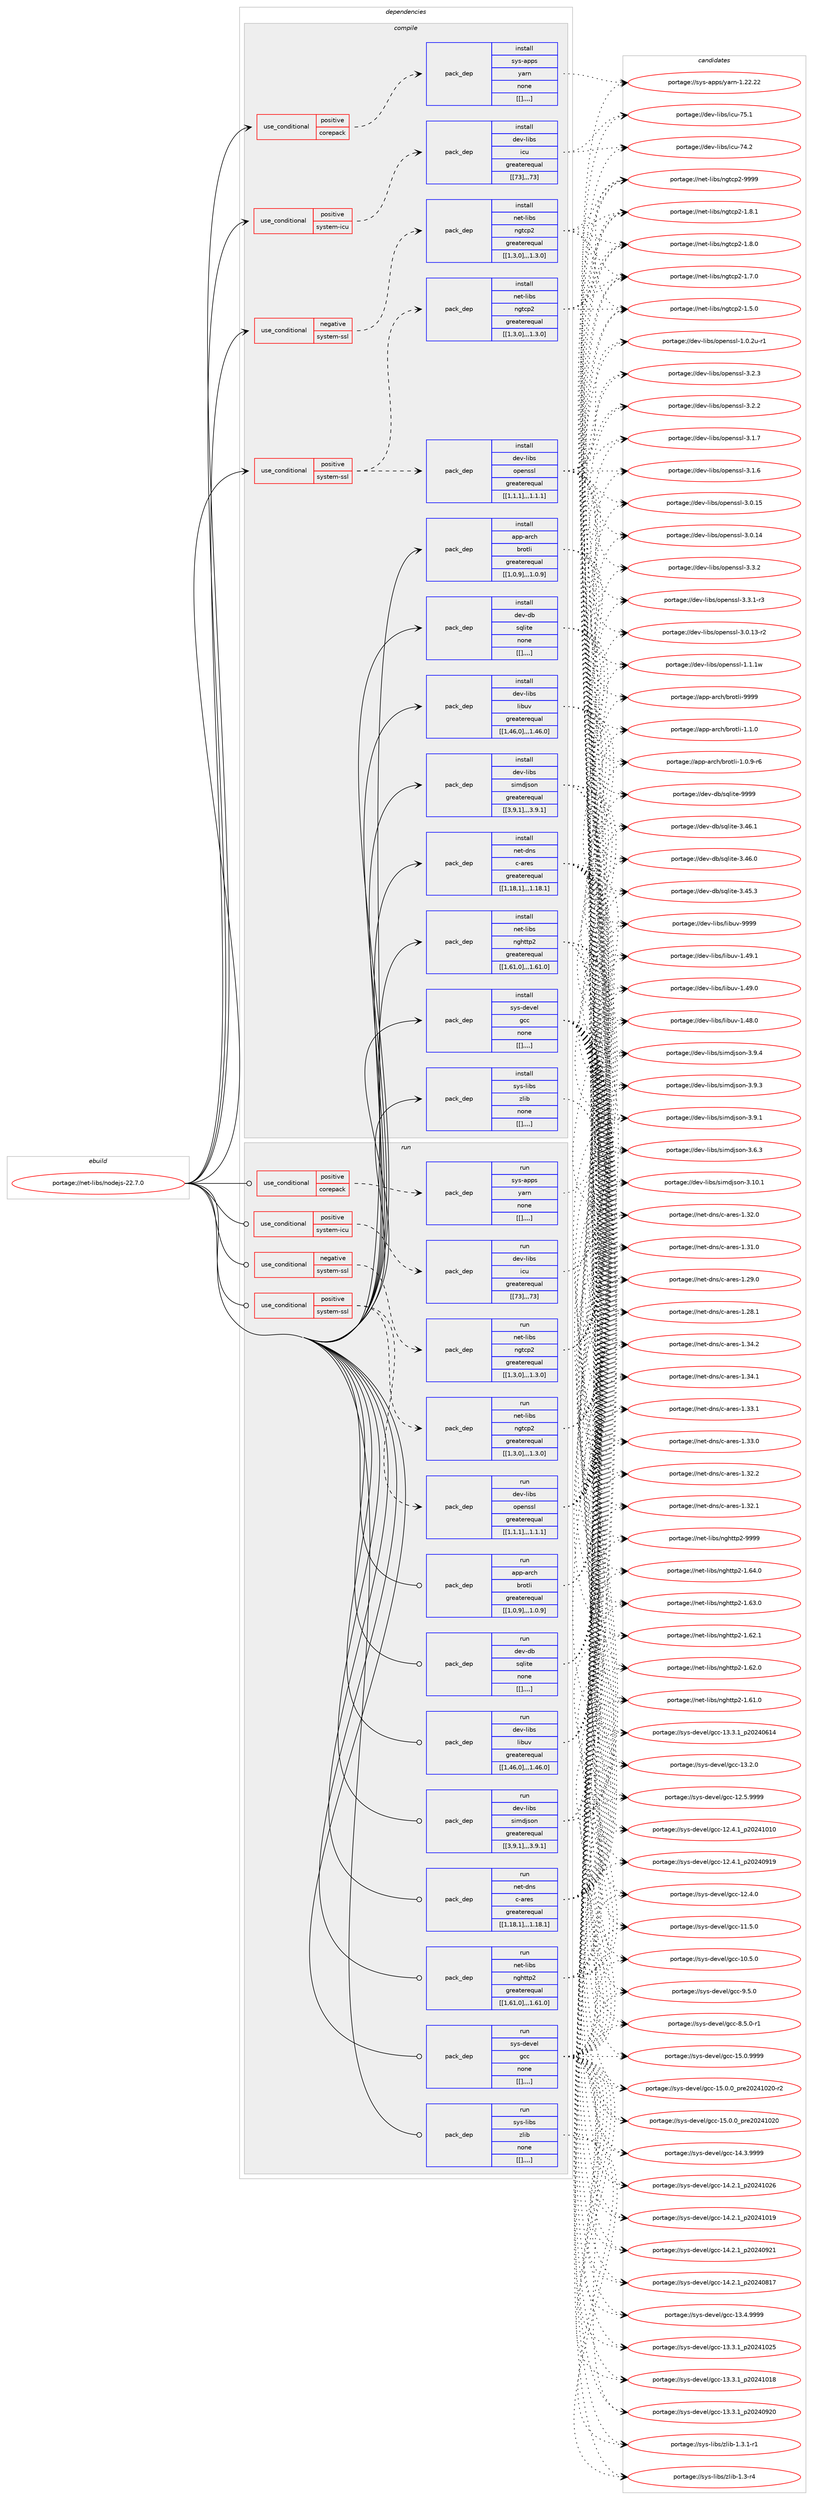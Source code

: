 digraph prolog {

# *************
# Graph options
# *************

newrank=true;
concentrate=true;
compound=true;
graph [rankdir=LR,fontname=Helvetica,fontsize=10,ranksep=1.5];#, ranksep=2.5, nodesep=0.2];
edge  [arrowhead=vee];
node  [fontname=Helvetica,fontsize=10];

# **********
# The ebuild
# **********

subgraph cluster_leftcol {
color=gray;
label=<<i>ebuild</i>>;
id [label="portage://net-libs/nodejs-22.7.0", color=red, width=4, href="../net-libs/nodejs-22.7.0.svg"];
}

# ****************
# The dependencies
# ****************

subgraph cluster_midcol {
color=gray;
label=<<i>dependencies</i>>;
subgraph cluster_compile {
fillcolor="#eeeeee";
style=filled;
label=<<i>compile</i>>;
subgraph cond100918 {
dependency384890 [label=<<TABLE BORDER="0" CELLBORDER="1" CELLSPACING="0" CELLPADDING="4"><TR><TD ROWSPAN="3" CELLPADDING="10">use_conditional</TD></TR><TR><TD>negative</TD></TR><TR><TD>system-ssl</TD></TR></TABLE>>, shape=none, color=red];
subgraph pack281016 {
dependency384925 [label=<<TABLE BORDER="0" CELLBORDER="1" CELLSPACING="0" CELLPADDING="4" WIDTH="220"><TR><TD ROWSPAN="6" CELLPADDING="30">pack_dep</TD></TR><TR><TD WIDTH="110">install</TD></TR><TR><TD>net-libs</TD></TR><TR><TD>ngtcp2</TD></TR><TR><TD>greaterequal</TD></TR><TR><TD>[[1,3,0],,,1.3.0]</TD></TR></TABLE>>, shape=none, color=blue];
}
dependency384890:e -> dependency384925:w [weight=20,style="dashed",arrowhead="vee"];
}
id:e -> dependency384890:w [weight=20,style="solid",arrowhead="vee"];
subgraph cond100959 {
dependency384998 [label=<<TABLE BORDER="0" CELLBORDER="1" CELLSPACING="0" CELLPADDING="4"><TR><TD ROWSPAN="3" CELLPADDING="10">use_conditional</TD></TR><TR><TD>positive</TD></TR><TR><TD>corepack</TD></TR></TABLE>>, shape=none, color=red];
subgraph pack281074 {
dependency385074 [label=<<TABLE BORDER="0" CELLBORDER="1" CELLSPACING="0" CELLPADDING="4" WIDTH="220"><TR><TD ROWSPAN="6" CELLPADDING="30">pack_dep</TD></TR><TR><TD WIDTH="110">install</TD></TR><TR><TD>sys-apps</TD></TR><TR><TD>yarn</TD></TR><TR><TD>none</TD></TR><TR><TD>[[],,,,]</TD></TR></TABLE>>, shape=none, color=blue];
}
dependency384998:e -> dependency385074:w [weight=20,style="dashed",arrowhead="vee"];
}
id:e -> dependency384998:w [weight=20,style="solid",arrowhead="vee"];
subgraph cond101023 {
dependency385078 [label=<<TABLE BORDER="0" CELLBORDER="1" CELLSPACING="0" CELLPADDING="4"><TR><TD ROWSPAN="3" CELLPADDING="10">use_conditional</TD></TR><TR><TD>positive</TD></TR><TR><TD>system-icu</TD></TR></TABLE>>, shape=none, color=red];
subgraph pack281136 {
dependency385118 [label=<<TABLE BORDER="0" CELLBORDER="1" CELLSPACING="0" CELLPADDING="4" WIDTH="220"><TR><TD ROWSPAN="6" CELLPADDING="30">pack_dep</TD></TR><TR><TD WIDTH="110">install</TD></TR><TR><TD>dev-libs</TD></TR><TR><TD>icu</TD></TR><TR><TD>greaterequal</TD></TR><TR><TD>[[73],,,73]</TD></TR></TABLE>>, shape=none, color=blue];
}
dependency385078:e -> dependency385118:w [weight=20,style="dashed",arrowhead="vee"];
}
id:e -> dependency385078:w [weight=20,style="solid",arrowhead="vee"];
subgraph cond101044 {
dependency385139 [label=<<TABLE BORDER="0" CELLBORDER="1" CELLSPACING="0" CELLPADDING="4"><TR><TD ROWSPAN="3" CELLPADDING="10">use_conditional</TD></TR><TR><TD>positive</TD></TR><TR><TD>system-ssl</TD></TR></TABLE>>, shape=none, color=red];
subgraph pack281152 {
dependency385142 [label=<<TABLE BORDER="0" CELLBORDER="1" CELLSPACING="0" CELLPADDING="4" WIDTH="220"><TR><TD ROWSPAN="6" CELLPADDING="30">pack_dep</TD></TR><TR><TD WIDTH="110">install</TD></TR><TR><TD>net-libs</TD></TR><TR><TD>ngtcp2</TD></TR><TR><TD>greaterequal</TD></TR><TR><TD>[[1,3,0],,,1.3.0]</TD></TR></TABLE>>, shape=none, color=blue];
}
dependency385139:e -> dependency385142:w [weight=20,style="dashed",arrowhead="vee"];
subgraph pack281154 {
dependency385148 [label=<<TABLE BORDER="0" CELLBORDER="1" CELLSPACING="0" CELLPADDING="4" WIDTH="220"><TR><TD ROWSPAN="6" CELLPADDING="30">pack_dep</TD></TR><TR><TD WIDTH="110">install</TD></TR><TR><TD>dev-libs</TD></TR><TR><TD>openssl</TD></TR><TR><TD>greaterequal</TD></TR><TR><TD>[[1,1,1],,,1.1.1]</TD></TR></TABLE>>, shape=none, color=blue];
}
dependency385139:e -> dependency385148:w [weight=20,style="dashed",arrowhead="vee"];
}
id:e -> dependency385139:w [weight=20,style="solid",arrowhead="vee"];
subgraph pack281161 {
dependency385192 [label=<<TABLE BORDER="0" CELLBORDER="1" CELLSPACING="0" CELLPADDING="4" WIDTH="220"><TR><TD ROWSPAN="6" CELLPADDING="30">pack_dep</TD></TR><TR><TD WIDTH="110">install</TD></TR><TR><TD>app-arch</TD></TR><TR><TD>brotli</TD></TR><TR><TD>greaterequal</TD></TR><TR><TD>[[1,0,9],,,1.0.9]</TD></TR></TABLE>>, shape=none, color=blue];
}
id:e -> dependency385192:w [weight=20,style="solid",arrowhead="vee"];
subgraph pack281190 {
dependency385218 [label=<<TABLE BORDER="0" CELLBORDER="1" CELLSPACING="0" CELLPADDING="4" WIDTH="220"><TR><TD ROWSPAN="6" CELLPADDING="30">pack_dep</TD></TR><TR><TD WIDTH="110">install</TD></TR><TR><TD>dev-db</TD></TR><TR><TD>sqlite</TD></TR><TR><TD>none</TD></TR><TR><TD>[[],,,,]</TD></TR></TABLE>>, shape=none, color=blue];
}
id:e -> dependency385218:w [weight=20,style="solid",arrowhead="vee"];
subgraph pack281220 {
dependency385297 [label=<<TABLE BORDER="0" CELLBORDER="1" CELLSPACING="0" CELLPADDING="4" WIDTH="220"><TR><TD ROWSPAN="6" CELLPADDING="30">pack_dep</TD></TR><TR><TD WIDTH="110">install</TD></TR><TR><TD>dev-libs</TD></TR><TR><TD>libuv</TD></TR><TR><TD>greaterequal</TD></TR><TR><TD>[[1,46,0],,,1.46.0]</TD></TR></TABLE>>, shape=none, color=blue];
}
id:e -> dependency385297:w [weight=20,style="solid",arrowhead="vee"];
subgraph pack281296 {
dependency385353 [label=<<TABLE BORDER="0" CELLBORDER="1" CELLSPACING="0" CELLPADDING="4" WIDTH="220"><TR><TD ROWSPAN="6" CELLPADDING="30">pack_dep</TD></TR><TR><TD WIDTH="110">install</TD></TR><TR><TD>dev-libs</TD></TR><TR><TD>simdjson</TD></TR><TR><TD>greaterequal</TD></TR><TR><TD>[[3,9,1],,,3.9.1]</TD></TR></TABLE>>, shape=none, color=blue];
}
id:e -> dependency385353:w [weight=20,style="solid",arrowhead="vee"];
subgraph pack281312 {
dependency385402 [label=<<TABLE BORDER="0" CELLBORDER="1" CELLSPACING="0" CELLPADDING="4" WIDTH="220"><TR><TD ROWSPAN="6" CELLPADDING="30">pack_dep</TD></TR><TR><TD WIDTH="110">install</TD></TR><TR><TD>net-dns</TD></TR><TR><TD>c-ares</TD></TR><TR><TD>greaterequal</TD></TR><TR><TD>[[1,18,1],,,1.18.1]</TD></TR></TABLE>>, shape=none, color=blue];
}
id:e -> dependency385402:w [weight=20,style="solid",arrowhead="vee"];
subgraph pack281329 {
dependency385408 [label=<<TABLE BORDER="0" CELLBORDER="1" CELLSPACING="0" CELLPADDING="4" WIDTH="220"><TR><TD ROWSPAN="6" CELLPADDING="30">pack_dep</TD></TR><TR><TD WIDTH="110">install</TD></TR><TR><TD>net-libs</TD></TR><TR><TD>nghttp2</TD></TR><TR><TD>greaterequal</TD></TR><TR><TD>[[1,61,0],,,1.61.0]</TD></TR></TABLE>>, shape=none, color=blue];
}
id:e -> dependency385408:w [weight=20,style="solid",arrowhead="vee"];
subgraph pack281331 {
dependency385427 [label=<<TABLE BORDER="0" CELLBORDER="1" CELLSPACING="0" CELLPADDING="4" WIDTH="220"><TR><TD ROWSPAN="6" CELLPADDING="30">pack_dep</TD></TR><TR><TD WIDTH="110">install</TD></TR><TR><TD>sys-devel</TD></TR><TR><TD>gcc</TD></TR><TR><TD>none</TD></TR><TR><TD>[[],,,,]</TD></TR></TABLE>>, shape=none, color=blue];
}
id:e -> dependency385427:w [weight=20,style="solid",arrowhead="vee"];
subgraph pack281343 {
dependency385484 [label=<<TABLE BORDER="0" CELLBORDER="1" CELLSPACING="0" CELLPADDING="4" WIDTH="220"><TR><TD ROWSPAN="6" CELLPADDING="30">pack_dep</TD></TR><TR><TD WIDTH="110">install</TD></TR><TR><TD>sys-libs</TD></TR><TR><TD>zlib</TD></TR><TR><TD>none</TD></TR><TR><TD>[[],,,,]</TD></TR></TABLE>>, shape=none, color=blue];
}
id:e -> dependency385484:w [weight=20,style="solid",arrowhead="vee"];
}
subgraph cluster_compileandrun {
fillcolor="#eeeeee";
style=filled;
label=<<i>compile and run</i>>;
}
subgraph cluster_run {
fillcolor="#eeeeee";
style=filled;
label=<<i>run</i>>;
subgraph cond101168 {
dependency385490 [label=<<TABLE BORDER="0" CELLBORDER="1" CELLSPACING="0" CELLPADDING="4"><TR><TD ROWSPAN="3" CELLPADDING="10">use_conditional</TD></TR><TR><TD>negative</TD></TR><TR><TD>system-ssl</TD></TR></TABLE>>, shape=none, color=red];
subgraph pack281380 {
dependency385493 [label=<<TABLE BORDER="0" CELLBORDER="1" CELLSPACING="0" CELLPADDING="4" WIDTH="220"><TR><TD ROWSPAN="6" CELLPADDING="30">pack_dep</TD></TR><TR><TD WIDTH="110">run</TD></TR><TR><TD>net-libs</TD></TR><TR><TD>ngtcp2</TD></TR><TR><TD>greaterequal</TD></TR><TR><TD>[[1,3,0],,,1.3.0]</TD></TR></TABLE>>, shape=none, color=blue];
}
dependency385490:e -> dependency385493:w [weight=20,style="dashed",arrowhead="vee"];
}
id:e -> dependency385490:w [weight=20,style="solid",arrowhead="odot"];
subgraph cond101174 {
dependency385556 [label=<<TABLE BORDER="0" CELLBORDER="1" CELLSPACING="0" CELLPADDING="4"><TR><TD ROWSPAN="3" CELLPADDING="10">use_conditional</TD></TR><TR><TD>positive</TD></TR><TR><TD>corepack</TD></TR></TABLE>>, shape=none, color=red];
subgraph pack281427 {
dependency385559 [label=<<TABLE BORDER="0" CELLBORDER="1" CELLSPACING="0" CELLPADDING="4" WIDTH="220"><TR><TD ROWSPAN="6" CELLPADDING="30">pack_dep</TD></TR><TR><TD WIDTH="110">run</TD></TR><TR><TD>sys-apps</TD></TR><TR><TD>yarn</TD></TR><TR><TD>none</TD></TR><TR><TD>[[],,,,]</TD></TR></TABLE>>, shape=none, color=blue];
}
dependency385556:e -> dependency385559:w [weight=20,style="dashed",arrowhead="vee"];
}
id:e -> dependency385556:w [weight=20,style="solid",arrowhead="odot"];
subgraph cond101199 {
dependency385583 [label=<<TABLE BORDER="0" CELLBORDER="1" CELLSPACING="0" CELLPADDING="4"><TR><TD ROWSPAN="3" CELLPADDING="10">use_conditional</TD></TR><TR><TD>positive</TD></TR><TR><TD>system-icu</TD></TR></TABLE>>, shape=none, color=red];
subgraph pack281444 {
dependency385605 [label=<<TABLE BORDER="0" CELLBORDER="1" CELLSPACING="0" CELLPADDING="4" WIDTH="220"><TR><TD ROWSPAN="6" CELLPADDING="30">pack_dep</TD></TR><TR><TD WIDTH="110">run</TD></TR><TR><TD>dev-libs</TD></TR><TR><TD>icu</TD></TR><TR><TD>greaterequal</TD></TR><TR><TD>[[73],,,73]</TD></TR></TABLE>>, shape=none, color=blue];
}
dependency385583:e -> dependency385605:w [weight=20,style="dashed",arrowhead="vee"];
}
id:e -> dependency385583:w [weight=20,style="solid",arrowhead="odot"];
subgraph cond101206 {
dependency385609 [label=<<TABLE BORDER="0" CELLBORDER="1" CELLSPACING="0" CELLPADDING="4"><TR><TD ROWSPAN="3" CELLPADDING="10">use_conditional</TD></TR><TR><TD>positive</TD></TR><TR><TD>system-ssl</TD></TR></TABLE>>, shape=none, color=red];
subgraph pack281459 {
dependency385649 [label=<<TABLE BORDER="0" CELLBORDER="1" CELLSPACING="0" CELLPADDING="4" WIDTH="220"><TR><TD ROWSPAN="6" CELLPADDING="30">pack_dep</TD></TR><TR><TD WIDTH="110">run</TD></TR><TR><TD>net-libs</TD></TR><TR><TD>ngtcp2</TD></TR><TR><TD>greaterequal</TD></TR><TR><TD>[[1,3,0],,,1.3.0]</TD></TR></TABLE>>, shape=none, color=blue];
}
dependency385609:e -> dependency385649:w [weight=20,style="dashed",arrowhead="vee"];
subgraph pack281539 {
dependency385757 [label=<<TABLE BORDER="0" CELLBORDER="1" CELLSPACING="0" CELLPADDING="4" WIDTH="220"><TR><TD ROWSPAN="6" CELLPADDING="30">pack_dep</TD></TR><TR><TD WIDTH="110">run</TD></TR><TR><TD>dev-libs</TD></TR><TR><TD>openssl</TD></TR><TR><TD>greaterequal</TD></TR><TR><TD>[[1,1,1],,,1.1.1]</TD></TR></TABLE>>, shape=none, color=blue];
}
dependency385609:e -> dependency385757:w [weight=20,style="dashed",arrowhead="vee"];
}
id:e -> dependency385609:w [weight=20,style="solid",arrowhead="odot"];
subgraph pack281569 {
dependency385780 [label=<<TABLE BORDER="0" CELLBORDER="1" CELLSPACING="0" CELLPADDING="4" WIDTH="220"><TR><TD ROWSPAN="6" CELLPADDING="30">pack_dep</TD></TR><TR><TD WIDTH="110">run</TD></TR><TR><TD>app-arch</TD></TR><TR><TD>brotli</TD></TR><TR><TD>greaterequal</TD></TR><TR><TD>[[1,0,9],,,1.0.9]</TD></TR></TABLE>>, shape=none, color=blue];
}
id:e -> dependency385780:w [weight=20,style="solid",arrowhead="odot"];
subgraph pack281597 {
dependency385816 [label=<<TABLE BORDER="0" CELLBORDER="1" CELLSPACING="0" CELLPADDING="4" WIDTH="220"><TR><TD ROWSPAN="6" CELLPADDING="30">pack_dep</TD></TR><TR><TD WIDTH="110">run</TD></TR><TR><TD>dev-db</TD></TR><TR><TD>sqlite</TD></TR><TR><TD>none</TD></TR><TR><TD>[[],,,,]</TD></TR></TABLE>>, shape=none, color=blue];
}
id:e -> dependency385816:w [weight=20,style="solid",arrowhead="odot"];
subgraph pack281604 {
dependency385821 [label=<<TABLE BORDER="0" CELLBORDER="1" CELLSPACING="0" CELLPADDING="4" WIDTH="220"><TR><TD ROWSPAN="6" CELLPADDING="30">pack_dep</TD></TR><TR><TD WIDTH="110">run</TD></TR><TR><TD>dev-libs</TD></TR><TR><TD>libuv</TD></TR><TR><TD>greaterequal</TD></TR><TR><TD>[[1,46,0],,,1.46.0]</TD></TR></TABLE>>, shape=none, color=blue];
}
id:e -> dependency385821:w [weight=20,style="solid",arrowhead="odot"];
subgraph pack281606 {
dependency385841 [label=<<TABLE BORDER="0" CELLBORDER="1" CELLSPACING="0" CELLPADDING="4" WIDTH="220"><TR><TD ROWSPAN="6" CELLPADDING="30">pack_dep</TD></TR><TR><TD WIDTH="110">run</TD></TR><TR><TD>dev-libs</TD></TR><TR><TD>simdjson</TD></TR><TR><TD>greaterequal</TD></TR><TR><TD>[[3,9,1],,,3.9.1]</TD></TR></TABLE>>, shape=none, color=blue];
}
id:e -> dependency385841:w [weight=20,style="solid",arrowhead="odot"];
subgraph pack281625 {
dependency385857 [label=<<TABLE BORDER="0" CELLBORDER="1" CELLSPACING="0" CELLPADDING="4" WIDTH="220"><TR><TD ROWSPAN="6" CELLPADDING="30">pack_dep</TD></TR><TR><TD WIDTH="110">run</TD></TR><TR><TD>net-dns</TD></TR><TR><TD>c-ares</TD></TR><TR><TD>greaterequal</TD></TR><TR><TD>[[1,18,1],,,1.18.1]</TD></TR></TABLE>>, shape=none, color=blue];
}
id:e -> dependency385857:w [weight=20,style="solid",arrowhead="odot"];
subgraph pack281644 {
dependency385931 [label=<<TABLE BORDER="0" CELLBORDER="1" CELLSPACING="0" CELLPADDING="4" WIDTH="220"><TR><TD ROWSPAN="6" CELLPADDING="30">pack_dep</TD></TR><TR><TD WIDTH="110">run</TD></TR><TR><TD>net-libs</TD></TR><TR><TD>nghttp2</TD></TR><TR><TD>greaterequal</TD></TR><TR><TD>[[1,61,0],,,1.61.0]</TD></TR></TABLE>>, shape=none, color=blue];
}
id:e -> dependency385931:w [weight=20,style="solid",arrowhead="odot"];
subgraph pack281684 {
dependency385948 [label=<<TABLE BORDER="0" CELLBORDER="1" CELLSPACING="0" CELLPADDING="4" WIDTH="220"><TR><TD ROWSPAN="6" CELLPADDING="30">pack_dep</TD></TR><TR><TD WIDTH="110">run</TD></TR><TR><TD>sys-devel</TD></TR><TR><TD>gcc</TD></TR><TR><TD>none</TD></TR><TR><TD>[[],,,,]</TD></TR></TABLE>>, shape=none, color=blue];
}
id:e -> dependency385948:w [weight=20,style="solid",arrowhead="odot"];
subgraph pack281697 {
dependency386002 [label=<<TABLE BORDER="0" CELLBORDER="1" CELLSPACING="0" CELLPADDING="4" WIDTH="220"><TR><TD ROWSPAN="6" CELLPADDING="30">pack_dep</TD></TR><TR><TD WIDTH="110">run</TD></TR><TR><TD>sys-libs</TD></TR><TR><TD>zlib</TD></TR><TR><TD>none</TD></TR><TR><TD>[[],,,,]</TD></TR></TABLE>>, shape=none, color=blue];
}
id:e -> dependency386002:w [weight=20,style="solid",arrowhead="odot"];
}
}

# **************
# The candidates
# **************

subgraph cluster_choices {
rank=same;
color=gray;
label=<<i>candidates</i>>;

subgraph choice281173 {
color=black;
nodesep=1;
choice11010111645108105981154711010311699112504557575757 [label="portage://net-libs/ngtcp2-9999", color=red, width=4,href="../net-libs/ngtcp2-9999.svg"];
choice1101011164510810598115471101031169911250454946564649 [label="portage://net-libs/ngtcp2-1.8.1", color=red, width=4,href="../net-libs/ngtcp2-1.8.1.svg"];
choice1101011164510810598115471101031169911250454946564648 [label="portage://net-libs/ngtcp2-1.8.0", color=red, width=4,href="../net-libs/ngtcp2-1.8.0.svg"];
choice1101011164510810598115471101031169911250454946554648 [label="portage://net-libs/ngtcp2-1.7.0", color=red, width=4,href="../net-libs/ngtcp2-1.7.0.svg"];
choice1101011164510810598115471101031169911250454946534648 [label="portage://net-libs/ngtcp2-1.5.0", color=red, width=4,href="../net-libs/ngtcp2-1.5.0.svg"];
dependency384925:e -> choice11010111645108105981154711010311699112504557575757:w [style=dotted,weight="100"];
dependency384925:e -> choice1101011164510810598115471101031169911250454946564649:w [style=dotted,weight="100"];
dependency384925:e -> choice1101011164510810598115471101031169911250454946564648:w [style=dotted,weight="100"];
dependency384925:e -> choice1101011164510810598115471101031169911250454946554648:w [style=dotted,weight="100"];
dependency384925:e -> choice1101011164510810598115471101031169911250454946534648:w [style=dotted,weight="100"];
}
subgraph choice281183 {
color=black;
nodesep=1;
choice115121115459711211211547121971141104549465050465050 [label="portage://sys-apps/yarn-1.22.22", color=red, width=4,href="../sys-apps/yarn-1.22.22.svg"];
dependency385074:e -> choice115121115459711211211547121971141104549465050465050:w [style=dotted,weight="100"];
}
subgraph choice281187 {
color=black;
nodesep=1;
choice100101118451081059811547105991174555534649 [label="portage://dev-libs/icu-75.1", color=red, width=4,href="../dev-libs/icu-75.1.svg"];
choice100101118451081059811547105991174555524650 [label="portage://dev-libs/icu-74.2", color=red, width=4,href="../dev-libs/icu-74.2.svg"];
dependency385118:e -> choice100101118451081059811547105991174555534649:w [style=dotted,weight="100"];
dependency385118:e -> choice100101118451081059811547105991174555524650:w [style=dotted,weight="100"];
}
subgraph choice281200 {
color=black;
nodesep=1;
choice11010111645108105981154711010311699112504557575757 [label="portage://net-libs/ngtcp2-9999", color=red, width=4,href="../net-libs/ngtcp2-9999.svg"];
choice1101011164510810598115471101031169911250454946564649 [label="portage://net-libs/ngtcp2-1.8.1", color=red, width=4,href="../net-libs/ngtcp2-1.8.1.svg"];
choice1101011164510810598115471101031169911250454946564648 [label="portage://net-libs/ngtcp2-1.8.0", color=red, width=4,href="../net-libs/ngtcp2-1.8.0.svg"];
choice1101011164510810598115471101031169911250454946554648 [label="portage://net-libs/ngtcp2-1.7.0", color=red, width=4,href="../net-libs/ngtcp2-1.7.0.svg"];
choice1101011164510810598115471101031169911250454946534648 [label="portage://net-libs/ngtcp2-1.5.0", color=red, width=4,href="../net-libs/ngtcp2-1.5.0.svg"];
dependency385142:e -> choice11010111645108105981154711010311699112504557575757:w [style=dotted,weight="100"];
dependency385142:e -> choice1101011164510810598115471101031169911250454946564649:w [style=dotted,weight="100"];
dependency385142:e -> choice1101011164510810598115471101031169911250454946564648:w [style=dotted,weight="100"];
dependency385142:e -> choice1101011164510810598115471101031169911250454946554648:w [style=dotted,weight="100"];
dependency385142:e -> choice1101011164510810598115471101031169911250454946534648:w [style=dotted,weight="100"];
}
subgraph choice281215 {
color=black;
nodesep=1;
choice100101118451081059811547111112101110115115108455146514650 [label="portage://dev-libs/openssl-3.3.2", color=red, width=4,href="../dev-libs/openssl-3.3.2.svg"];
choice1001011184510810598115471111121011101151151084551465146494511451 [label="portage://dev-libs/openssl-3.3.1-r3", color=red, width=4,href="../dev-libs/openssl-3.3.1-r3.svg"];
choice100101118451081059811547111112101110115115108455146504651 [label="portage://dev-libs/openssl-3.2.3", color=red, width=4,href="../dev-libs/openssl-3.2.3.svg"];
choice100101118451081059811547111112101110115115108455146504650 [label="portage://dev-libs/openssl-3.2.2", color=red, width=4,href="../dev-libs/openssl-3.2.2.svg"];
choice100101118451081059811547111112101110115115108455146494655 [label="portage://dev-libs/openssl-3.1.7", color=red, width=4,href="../dev-libs/openssl-3.1.7.svg"];
choice100101118451081059811547111112101110115115108455146494654 [label="portage://dev-libs/openssl-3.1.6", color=red, width=4,href="../dev-libs/openssl-3.1.6.svg"];
choice10010111845108105981154711111210111011511510845514648464953 [label="portage://dev-libs/openssl-3.0.15", color=red, width=4,href="../dev-libs/openssl-3.0.15.svg"];
choice10010111845108105981154711111210111011511510845514648464952 [label="portage://dev-libs/openssl-3.0.14", color=red, width=4,href="../dev-libs/openssl-3.0.14.svg"];
choice100101118451081059811547111112101110115115108455146484649514511450 [label="portage://dev-libs/openssl-3.0.13-r2", color=red, width=4,href="../dev-libs/openssl-3.0.13-r2.svg"];
choice100101118451081059811547111112101110115115108454946494649119 [label="portage://dev-libs/openssl-1.1.1w", color=red, width=4,href="../dev-libs/openssl-1.1.1w.svg"];
choice1001011184510810598115471111121011101151151084549464846501174511449 [label="portage://dev-libs/openssl-1.0.2u-r1", color=red, width=4,href="../dev-libs/openssl-1.0.2u-r1.svg"];
dependency385148:e -> choice100101118451081059811547111112101110115115108455146514650:w [style=dotted,weight="100"];
dependency385148:e -> choice1001011184510810598115471111121011101151151084551465146494511451:w [style=dotted,weight="100"];
dependency385148:e -> choice100101118451081059811547111112101110115115108455146504651:w [style=dotted,weight="100"];
dependency385148:e -> choice100101118451081059811547111112101110115115108455146504650:w [style=dotted,weight="100"];
dependency385148:e -> choice100101118451081059811547111112101110115115108455146494655:w [style=dotted,weight="100"];
dependency385148:e -> choice100101118451081059811547111112101110115115108455146494654:w [style=dotted,weight="100"];
dependency385148:e -> choice10010111845108105981154711111210111011511510845514648464953:w [style=dotted,weight="100"];
dependency385148:e -> choice10010111845108105981154711111210111011511510845514648464952:w [style=dotted,weight="100"];
dependency385148:e -> choice100101118451081059811547111112101110115115108455146484649514511450:w [style=dotted,weight="100"];
dependency385148:e -> choice100101118451081059811547111112101110115115108454946494649119:w [style=dotted,weight="100"];
dependency385148:e -> choice1001011184510810598115471111121011101151151084549464846501174511449:w [style=dotted,weight="100"];
}
subgraph choice281228 {
color=black;
nodesep=1;
choice9711211245971149910447981141111161081054557575757 [label="portage://app-arch/brotli-9999", color=red, width=4,href="../app-arch/brotli-9999.svg"];
choice971121124597114991044798114111116108105454946494648 [label="portage://app-arch/brotli-1.1.0", color=red, width=4,href="../app-arch/brotli-1.1.0.svg"];
choice9711211245971149910447981141111161081054549464846574511454 [label="portage://app-arch/brotli-1.0.9-r6", color=red, width=4,href="../app-arch/brotli-1.0.9-r6.svg"];
dependency385192:e -> choice9711211245971149910447981141111161081054557575757:w [style=dotted,weight="100"];
dependency385192:e -> choice971121124597114991044798114111116108105454946494648:w [style=dotted,weight="100"];
dependency385192:e -> choice9711211245971149910447981141111161081054549464846574511454:w [style=dotted,weight="100"];
}
subgraph choice281232 {
color=black;
nodesep=1;
choice1001011184510098471151131081051161014557575757 [label="portage://dev-db/sqlite-9999", color=red, width=4,href="../dev-db/sqlite-9999.svg"];
choice10010111845100984711511310810511610145514652544649 [label="portage://dev-db/sqlite-3.46.1", color=red, width=4,href="../dev-db/sqlite-3.46.1.svg"];
choice10010111845100984711511310810511610145514652544648 [label="portage://dev-db/sqlite-3.46.0", color=red, width=4,href="../dev-db/sqlite-3.46.0.svg"];
choice10010111845100984711511310810511610145514652534651 [label="portage://dev-db/sqlite-3.45.3", color=red, width=4,href="../dev-db/sqlite-3.45.3.svg"];
dependency385218:e -> choice1001011184510098471151131081051161014557575757:w [style=dotted,weight="100"];
dependency385218:e -> choice10010111845100984711511310810511610145514652544649:w [style=dotted,weight="100"];
dependency385218:e -> choice10010111845100984711511310810511610145514652544648:w [style=dotted,weight="100"];
dependency385218:e -> choice10010111845100984711511310810511610145514652534651:w [style=dotted,weight="100"];
}
subgraph choice281238 {
color=black;
nodesep=1;
choice100101118451081059811547108105981171184557575757 [label="portage://dev-libs/libuv-9999", color=red, width=4,href="../dev-libs/libuv-9999.svg"];
choice1001011184510810598115471081059811711845494652574649 [label="portage://dev-libs/libuv-1.49.1", color=red, width=4,href="../dev-libs/libuv-1.49.1.svg"];
choice1001011184510810598115471081059811711845494652574648 [label="portage://dev-libs/libuv-1.49.0", color=red, width=4,href="../dev-libs/libuv-1.49.0.svg"];
choice1001011184510810598115471081059811711845494652564648 [label="portage://dev-libs/libuv-1.48.0", color=red, width=4,href="../dev-libs/libuv-1.48.0.svg"];
dependency385297:e -> choice100101118451081059811547108105981171184557575757:w [style=dotted,weight="100"];
dependency385297:e -> choice1001011184510810598115471081059811711845494652574649:w [style=dotted,weight="100"];
dependency385297:e -> choice1001011184510810598115471081059811711845494652574648:w [style=dotted,weight="100"];
dependency385297:e -> choice1001011184510810598115471081059811711845494652564648:w [style=dotted,weight="100"];
}
subgraph choice281271 {
color=black;
nodesep=1;
choice10010111845108105981154711510510910010611511111045514649484649 [label="portage://dev-libs/simdjson-3.10.1", color=red, width=4,href="../dev-libs/simdjson-3.10.1.svg"];
choice100101118451081059811547115105109100106115111110455146574652 [label="portage://dev-libs/simdjson-3.9.4", color=red, width=4,href="../dev-libs/simdjson-3.9.4.svg"];
choice100101118451081059811547115105109100106115111110455146574651 [label="portage://dev-libs/simdjson-3.9.3", color=red, width=4,href="../dev-libs/simdjson-3.9.3.svg"];
choice100101118451081059811547115105109100106115111110455146574649 [label="portage://dev-libs/simdjson-3.9.1", color=red, width=4,href="../dev-libs/simdjson-3.9.1.svg"];
choice100101118451081059811547115105109100106115111110455146544651 [label="portage://dev-libs/simdjson-3.6.3", color=red, width=4,href="../dev-libs/simdjson-3.6.3.svg"];
dependency385353:e -> choice10010111845108105981154711510510910010611511111045514649484649:w [style=dotted,weight="100"];
dependency385353:e -> choice100101118451081059811547115105109100106115111110455146574652:w [style=dotted,weight="100"];
dependency385353:e -> choice100101118451081059811547115105109100106115111110455146574651:w [style=dotted,weight="100"];
dependency385353:e -> choice100101118451081059811547115105109100106115111110455146574649:w [style=dotted,weight="100"];
dependency385353:e -> choice100101118451081059811547115105109100106115111110455146544651:w [style=dotted,weight="100"];
}
subgraph choice281287 {
color=black;
nodesep=1;
choice110101116451001101154799459711410111545494651524650 [label="portage://net-dns/c-ares-1.34.2", color=red, width=4,href="../net-dns/c-ares-1.34.2.svg"];
choice110101116451001101154799459711410111545494651524649 [label="portage://net-dns/c-ares-1.34.1", color=red, width=4,href="../net-dns/c-ares-1.34.1.svg"];
choice110101116451001101154799459711410111545494651514649 [label="portage://net-dns/c-ares-1.33.1", color=red, width=4,href="../net-dns/c-ares-1.33.1.svg"];
choice110101116451001101154799459711410111545494651514648 [label="portage://net-dns/c-ares-1.33.0", color=red, width=4,href="../net-dns/c-ares-1.33.0.svg"];
choice110101116451001101154799459711410111545494651504650 [label="portage://net-dns/c-ares-1.32.2", color=red, width=4,href="../net-dns/c-ares-1.32.2.svg"];
choice110101116451001101154799459711410111545494651504649 [label="portage://net-dns/c-ares-1.32.1", color=red, width=4,href="../net-dns/c-ares-1.32.1.svg"];
choice110101116451001101154799459711410111545494651504648 [label="portage://net-dns/c-ares-1.32.0", color=red, width=4,href="../net-dns/c-ares-1.32.0.svg"];
choice110101116451001101154799459711410111545494651494648 [label="portage://net-dns/c-ares-1.31.0", color=red, width=4,href="../net-dns/c-ares-1.31.0.svg"];
choice110101116451001101154799459711410111545494650574648 [label="portage://net-dns/c-ares-1.29.0", color=red, width=4,href="../net-dns/c-ares-1.29.0.svg"];
choice110101116451001101154799459711410111545494650564649 [label="portage://net-dns/c-ares-1.28.1", color=red, width=4,href="../net-dns/c-ares-1.28.1.svg"];
dependency385402:e -> choice110101116451001101154799459711410111545494651524650:w [style=dotted,weight="100"];
dependency385402:e -> choice110101116451001101154799459711410111545494651524649:w [style=dotted,weight="100"];
dependency385402:e -> choice110101116451001101154799459711410111545494651514649:w [style=dotted,weight="100"];
dependency385402:e -> choice110101116451001101154799459711410111545494651514648:w [style=dotted,weight="100"];
dependency385402:e -> choice110101116451001101154799459711410111545494651504650:w [style=dotted,weight="100"];
dependency385402:e -> choice110101116451001101154799459711410111545494651504649:w [style=dotted,weight="100"];
dependency385402:e -> choice110101116451001101154799459711410111545494651504648:w [style=dotted,weight="100"];
dependency385402:e -> choice110101116451001101154799459711410111545494651494648:w [style=dotted,weight="100"];
dependency385402:e -> choice110101116451001101154799459711410111545494650574648:w [style=dotted,weight="100"];
dependency385402:e -> choice110101116451001101154799459711410111545494650564649:w [style=dotted,weight="100"];
}
subgraph choice281305 {
color=black;
nodesep=1;
choice110101116451081059811547110103104116116112504557575757 [label="portage://net-libs/nghttp2-9999", color=red, width=4,href="../net-libs/nghttp2-9999.svg"];
choice1101011164510810598115471101031041161161125045494654524648 [label="portage://net-libs/nghttp2-1.64.0", color=red, width=4,href="../net-libs/nghttp2-1.64.0.svg"];
choice1101011164510810598115471101031041161161125045494654514648 [label="portage://net-libs/nghttp2-1.63.0", color=red, width=4,href="../net-libs/nghttp2-1.63.0.svg"];
choice1101011164510810598115471101031041161161125045494654504649 [label="portage://net-libs/nghttp2-1.62.1", color=red, width=4,href="../net-libs/nghttp2-1.62.1.svg"];
choice1101011164510810598115471101031041161161125045494654504648 [label="portage://net-libs/nghttp2-1.62.0", color=red, width=4,href="../net-libs/nghttp2-1.62.0.svg"];
choice1101011164510810598115471101031041161161125045494654494648 [label="portage://net-libs/nghttp2-1.61.0", color=red, width=4,href="../net-libs/nghttp2-1.61.0.svg"];
dependency385408:e -> choice110101116451081059811547110103104116116112504557575757:w [style=dotted,weight="100"];
dependency385408:e -> choice1101011164510810598115471101031041161161125045494654524648:w [style=dotted,weight="100"];
dependency385408:e -> choice1101011164510810598115471101031041161161125045494654514648:w [style=dotted,weight="100"];
dependency385408:e -> choice1101011164510810598115471101031041161161125045494654504649:w [style=dotted,weight="100"];
dependency385408:e -> choice1101011164510810598115471101031041161161125045494654504648:w [style=dotted,weight="100"];
dependency385408:e -> choice1101011164510810598115471101031041161161125045494654494648:w [style=dotted,weight="100"];
}
subgraph choice281330 {
color=black;
nodesep=1;
choice1151211154510010111810110847103999945495346484657575757 [label="portage://sys-devel/gcc-15.0.9999", color=red, width=4,href="../sys-devel/gcc-15.0.9999.svg"];
choice11512111545100101118101108471039999454953464846489511211410150485052494850484511450 [label="portage://sys-devel/gcc-15.0.0_pre20241020-r2", color=red, width=4,href="../sys-devel/gcc-15.0.0_pre20241020-r2.svg"];
choice1151211154510010111810110847103999945495346484648951121141015048505249485048 [label="portage://sys-devel/gcc-15.0.0_pre20241020", color=red, width=4,href="../sys-devel/gcc-15.0.0_pre20241020.svg"];
choice1151211154510010111810110847103999945495246514657575757 [label="portage://sys-devel/gcc-14.3.9999", color=red, width=4,href="../sys-devel/gcc-14.3.9999.svg"];
choice1151211154510010111810110847103999945495246504649951125048505249485054 [label="portage://sys-devel/gcc-14.2.1_p20241026", color=red, width=4,href="../sys-devel/gcc-14.2.1_p20241026.svg"];
choice1151211154510010111810110847103999945495246504649951125048505249484957 [label="portage://sys-devel/gcc-14.2.1_p20241019", color=red, width=4,href="../sys-devel/gcc-14.2.1_p20241019.svg"];
choice1151211154510010111810110847103999945495246504649951125048505248575049 [label="portage://sys-devel/gcc-14.2.1_p20240921", color=red, width=4,href="../sys-devel/gcc-14.2.1_p20240921.svg"];
choice1151211154510010111810110847103999945495246504649951125048505248564955 [label="portage://sys-devel/gcc-14.2.1_p20240817", color=red, width=4,href="../sys-devel/gcc-14.2.1_p20240817.svg"];
choice1151211154510010111810110847103999945495146524657575757 [label="portage://sys-devel/gcc-13.4.9999", color=red, width=4,href="../sys-devel/gcc-13.4.9999.svg"];
choice1151211154510010111810110847103999945495146514649951125048505249485053 [label="portage://sys-devel/gcc-13.3.1_p20241025", color=red, width=4,href="../sys-devel/gcc-13.3.1_p20241025.svg"];
choice1151211154510010111810110847103999945495146514649951125048505249484956 [label="portage://sys-devel/gcc-13.3.1_p20241018", color=red, width=4,href="../sys-devel/gcc-13.3.1_p20241018.svg"];
choice1151211154510010111810110847103999945495146514649951125048505248575048 [label="portage://sys-devel/gcc-13.3.1_p20240920", color=red, width=4,href="../sys-devel/gcc-13.3.1_p20240920.svg"];
choice1151211154510010111810110847103999945495146514649951125048505248544952 [label="portage://sys-devel/gcc-13.3.1_p20240614", color=red, width=4,href="../sys-devel/gcc-13.3.1_p20240614.svg"];
choice1151211154510010111810110847103999945495146504648 [label="portage://sys-devel/gcc-13.2.0", color=red, width=4,href="../sys-devel/gcc-13.2.0.svg"];
choice1151211154510010111810110847103999945495046534657575757 [label="portage://sys-devel/gcc-12.5.9999", color=red, width=4,href="../sys-devel/gcc-12.5.9999.svg"];
choice1151211154510010111810110847103999945495046524649951125048505249484948 [label="portage://sys-devel/gcc-12.4.1_p20241010", color=red, width=4,href="../sys-devel/gcc-12.4.1_p20241010.svg"];
choice1151211154510010111810110847103999945495046524649951125048505248574957 [label="portage://sys-devel/gcc-12.4.1_p20240919", color=red, width=4,href="../sys-devel/gcc-12.4.1_p20240919.svg"];
choice1151211154510010111810110847103999945495046524648 [label="portage://sys-devel/gcc-12.4.0", color=red, width=4,href="../sys-devel/gcc-12.4.0.svg"];
choice1151211154510010111810110847103999945494946534648 [label="portage://sys-devel/gcc-11.5.0", color=red, width=4,href="../sys-devel/gcc-11.5.0.svg"];
choice1151211154510010111810110847103999945494846534648 [label="portage://sys-devel/gcc-10.5.0", color=red, width=4,href="../sys-devel/gcc-10.5.0.svg"];
choice11512111545100101118101108471039999455746534648 [label="portage://sys-devel/gcc-9.5.0", color=red, width=4,href="../sys-devel/gcc-9.5.0.svg"];
choice115121115451001011181011084710399994556465346484511449 [label="portage://sys-devel/gcc-8.5.0-r1", color=red, width=4,href="../sys-devel/gcc-8.5.0-r1.svg"];
dependency385427:e -> choice1151211154510010111810110847103999945495346484657575757:w [style=dotted,weight="100"];
dependency385427:e -> choice11512111545100101118101108471039999454953464846489511211410150485052494850484511450:w [style=dotted,weight="100"];
dependency385427:e -> choice1151211154510010111810110847103999945495346484648951121141015048505249485048:w [style=dotted,weight="100"];
dependency385427:e -> choice1151211154510010111810110847103999945495246514657575757:w [style=dotted,weight="100"];
dependency385427:e -> choice1151211154510010111810110847103999945495246504649951125048505249485054:w [style=dotted,weight="100"];
dependency385427:e -> choice1151211154510010111810110847103999945495246504649951125048505249484957:w [style=dotted,weight="100"];
dependency385427:e -> choice1151211154510010111810110847103999945495246504649951125048505248575049:w [style=dotted,weight="100"];
dependency385427:e -> choice1151211154510010111810110847103999945495246504649951125048505248564955:w [style=dotted,weight="100"];
dependency385427:e -> choice1151211154510010111810110847103999945495146524657575757:w [style=dotted,weight="100"];
dependency385427:e -> choice1151211154510010111810110847103999945495146514649951125048505249485053:w [style=dotted,weight="100"];
dependency385427:e -> choice1151211154510010111810110847103999945495146514649951125048505249484956:w [style=dotted,weight="100"];
dependency385427:e -> choice1151211154510010111810110847103999945495146514649951125048505248575048:w [style=dotted,weight="100"];
dependency385427:e -> choice1151211154510010111810110847103999945495146514649951125048505248544952:w [style=dotted,weight="100"];
dependency385427:e -> choice1151211154510010111810110847103999945495146504648:w [style=dotted,weight="100"];
dependency385427:e -> choice1151211154510010111810110847103999945495046534657575757:w [style=dotted,weight="100"];
dependency385427:e -> choice1151211154510010111810110847103999945495046524649951125048505249484948:w [style=dotted,weight="100"];
dependency385427:e -> choice1151211154510010111810110847103999945495046524649951125048505248574957:w [style=dotted,weight="100"];
dependency385427:e -> choice1151211154510010111810110847103999945495046524648:w [style=dotted,weight="100"];
dependency385427:e -> choice1151211154510010111810110847103999945494946534648:w [style=dotted,weight="100"];
dependency385427:e -> choice1151211154510010111810110847103999945494846534648:w [style=dotted,weight="100"];
dependency385427:e -> choice11512111545100101118101108471039999455746534648:w [style=dotted,weight="100"];
dependency385427:e -> choice115121115451001011181011084710399994556465346484511449:w [style=dotted,weight="100"];
}
subgraph choice281351 {
color=black;
nodesep=1;
choice115121115451081059811547122108105984549465146494511449 [label="portage://sys-libs/zlib-1.3.1-r1", color=red, width=4,href="../sys-libs/zlib-1.3.1-r1.svg"];
choice11512111545108105981154712210810598454946514511452 [label="portage://sys-libs/zlib-1.3-r4", color=red, width=4,href="../sys-libs/zlib-1.3-r4.svg"];
dependency385484:e -> choice115121115451081059811547122108105984549465146494511449:w [style=dotted,weight="100"];
dependency385484:e -> choice11512111545108105981154712210810598454946514511452:w [style=dotted,weight="100"];
}
subgraph choice281356 {
color=black;
nodesep=1;
choice11010111645108105981154711010311699112504557575757 [label="portage://net-libs/ngtcp2-9999", color=red, width=4,href="../net-libs/ngtcp2-9999.svg"];
choice1101011164510810598115471101031169911250454946564649 [label="portage://net-libs/ngtcp2-1.8.1", color=red, width=4,href="../net-libs/ngtcp2-1.8.1.svg"];
choice1101011164510810598115471101031169911250454946564648 [label="portage://net-libs/ngtcp2-1.8.0", color=red, width=4,href="../net-libs/ngtcp2-1.8.0.svg"];
choice1101011164510810598115471101031169911250454946554648 [label="portage://net-libs/ngtcp2-1.7.0", color=red, width=4,href="../net-libs/ngtcp2-1.7.0.svg"];
choice1101011164510810598115471101031169911250454946534648 [label="portage://net-libs/ngtcp2-1.5.0", color=red, width=4,href="../net-libs/ngtcp2-1.5.0.svg"];
dependency385493:e -> choice11010111645108105981154711010311699112504557575757:w [style=dotted,weight="100"];
dependency385493:e -> choice1101011164510810598115471101031169911250454946564649:w [style=dotted,weight="100"];
dependency385493:e -> choice1101011164510810598115471101031169911250454946564648:w [style=dotted,weight="100"];
dependency385493:e -> choice1101011164510810598115471101031169911250454946554648:w [style=dotted,weight="100"];
dependency385493:e -> choice1101011164510810598115471101031169911250454946534648:w [style=dotted,weight="100"];
}
subgraph choice281388 {
color=black;
nodesep=1;
choice115121115459711211211547121971141104549465050465050 [label="portage://sys-apps/yarn-1.22.22", color=red, width=4,href="../sys-apps/yarn-1.22.22.svg"];
dependency385559:e -> choice115121115459711211211547121971141104549465050465050:w [style=dotted,weight="100"];
}
subgraph choice281392 {
color=black;
nodesep=1;
choice100101118451081059811547105991174555534649 [label="portage://dev-libs/icu-75.1", color=red, width=4,href="../dev-libs/icu-75.1.svg"];
choice100101118451081059811547105991174555524650 [label="portage://dev-libs/icu-74.2", color=red, width=4,href="../dev-libs/icu-74.2.svg"];
dependency385605:e -> choice100101118451081059811547105991174555534649:w [style=dotted,weight="100"];
dependency385605:e -> choice100101118451081059811547105991174555524650:w [style=dotted,weight="100"];
}
subgraph choice281393 {
color=black;
nodesep=1;
choice11010111645108105981154711010311699112504557575757 [label="portage://net-libs/ngtcp2-9999", color=red, width=4,href="../net-libs/ngtcp2-9999.svg"];
choice1101011164510810598115471101031169911250454946564649 [label="portage://net-libs/ngtcp2-1.8.1", color=red, width=4,href="../net-libs/ngtcp2-1.8.1.svg"];
choice1101011164510810598115471101031169911250454946564648 [label="portage://net-libs/ngtcp2-1.8.0", color=red, width=4,href="../net-libs/ngtcp2-1.8.0.svg"];
choice1101011164510810598115471101031169911250454946554648 [label="portage://net-libs/ngtcp2-1.7.0", color=red, width=4,href="../net-libs/ngtcp2-1.7.0.svg"];
choice1101011164510810598115471101031169911250454946534648 [label="portage://net-libs/ngtcp2-1.5.0", color=red, width=4,href="../net-libs/ngtcp2-1.5.0.svg"];
dependency385649:e -> choice11010111645108105981154711010311699112504557575757:w [style=dotted,weight="100"];
dependency385649:e -> choice1101011164510810598115471101031169911250454946564649:w [style=dotted,weight="100"];
dependency385649:e -> choice1101011164510810598115471101031169911250454946564648:w [style=dotted,weight="100"];
dependency385649:e -> choice1101011164510810598115471101031169911250454946554648:w [style=dotted,weight="100"];
dependency385649:e -> choice1101011164510810598115471101031169911250454946534648:w [style=dotted,weight="100"];
}
subgraph choice281397 {
color=black;
nodesep=1;
choice100101118451081059811547111112101110115115108455146514650 [label="portage://dev-libs/openssl-3.3.2", color=red, width=4,href="../dev-libs/openssl-3.3.2.svg"];
choice1001011184510810598115471111121011101151151084551465146494511451 [label="portage://dev-libs/openssl-3.3.1-r3", color=red, width=4,href="../dev-libs/openssl-3.3.1-r3.svg"];
choice100101118451081059811547111112101110115115108455146504651 [label="portage://dev-libs/openssl-3.2.3", color=red, width=4,href="../dev-libs/openssl-3.2.3.svg"];
choice100101118451081059811547111112101110115115108455146504650 [label="portage://dev-libs/openssl-3.2.2", color=red, width=4,href="../dev-libs/openssl-3.2.2.svg"];
choice100101118451081059811547111112101110115115108455146494655 [label="portage://dev-libs/openssl-3.1.7", color=red, width=4,href="../dev-libs/openssl-3.1.7.svg"];
choice100101118451081059811547111112101110115115108455146494654 [label="portage://dev-libs/openssl-3.1.6", color=red, width=4,href="../dev-libs/openssl-3.1.6.svg"];
choice10010111845108105981154711111210111011511510845514648464953 [label="portage://dev-libs/openssl-3.0.15", color=red, width=4,href="../dev-libs/openssl-3.0.15.svg"];
choice10010111845108105981154711111210111011511510845514648464952 [label="portage://dev-libs/openssl-3.0.14", color=red, width=4,href="../dev-libs/openssl-3.0.14.svg"];
choice100101118451081059811547111112101110115115108455146484649514511450 [label="portage://dev-libs/openssl-3.0.13-r2", color=red, width=4,href="../dev-libs/openssl-3.0.13-r2.svg"];
choice100101118451081059811547111112101110115115108454946494649119 [label="portage://dev-libs/openssl-1.1.1w", color=red, width=4,href="../dev-libs/openssl-1.1.1w.svg"];
choice1001011184510810598115471111121011101151151084549464846501174511449 [label="portage://dev-libs/openssl-1.0.2u-r1", color=red, width=4,href="../dev-libs/openssl-1.0.2u-r1.svg"];
dependency385757:e -> choice100101118451081059811547111112101110115115108455146514650:w [style=dotted,weight="100"];
dependency385757:e -> choice1001011184510810598115471111121011101151151084551465146494511451:w [style=dotted,weight="100"];
dependency385757:e -> choice100101118451081059811547111112101110115115108455146504651:w [style=dotted,weight="100"];
dependency385757:e -> choice100101118451081059811547111112101110115115108455146504650:w [style=dotted,weight="100"];
dependency385757:e -> choice100101118451081059811547111112101110115115108455146494655:w [style=dotted,weight="100"];
dependency385757:e -> choice100101118451081059811547111112101110115115108455146494654:w [style=dotted,weight="100"];
dependency385757:e -> choice10010111845108105981154711111210111011511510845514648464953:w [style=dotted,weight="100"];
dependency385757:e -> choice10010111845108105981154711111210111011511510845514648464952:w [style=dotted,weight="100"];
dependency385757:e -> choice100101118451081059811547111112101110115115108455146484649514511450:w [style=dotted,weight="100"];
dependency385757:e -> choice100101118451081059811547111112101110115115108454946494649119:w [style=dotted,weight="100"];
dependency385757:e -> choice1001011184510810598115471111121011101151151084549464846501174511449:w [style=dotted,weight="100"];
}
subgraph choice281409 {
color=black;
nodesep=1;
choice9711211245971149910447981141111161081054557575757 [label="portage://app-arch/brotli-9999", color=red, width=4,href="../app-arch/brotli-9999.svg"];
choice971121124597114991044798114111116108105454946494648 [label="portage://app-arch/brotli-1.1.0", color=red, width=4,href="../app-arch/brotli-1.1.0.svg"];
choice9711211245971149910447981141111161081054549464846574511454 [label="portage://app-arch/brotli-1.0.9-r6", color=red, width=4,href="../app-arch/brotli-1.0.9-r6.svg"];
dependency385780:e -> choice9711211245971149910447981141111161081054557575757:w [style=dotted,weight="100"];
dependency385780:e -> choice971121124597114991044798114111116108105454946494648:w [style=dotted,weight="100"];
dependency385780:e -> choice9711211245971149910447981141111161081054549464846574511454:w [style=dotted,weight="100"];
}
subgraph choice281415 {
color=black;
nodesep=1;
choice1001011184510098471151131081051161014557575757 [label="portage://dev-db/sqlite-9999", color=red, width=4,href="../dev-db/sqlite-9999.svg"];
choice10010111845100984711511310810511610145514652544649 [label="portage://dev-db/sqlite-3.46.1", color=red, width=4,href="../dev-db/sqlite-3.46.1.svg"];
choice10010111845100984711511310810511610145514652544648 [label="portage://dev-db/sqlite-3.46.0", color=red, width=4,href="../dev-db/sqlite-3.46.0.svg"];
choice10010111845100984711511310810511610145514652534651 [label="portage://dev-db/sqlite-3.45.3", color=red, width=4,href="../dev-db/sqlite-3.45.3.svg"];
dependency385816:e -> choice1001011184510098471151131081051161014557575757:w [style=dotted,weight="100"];
dependency385816:e -> choice10010111845100984711511310810511610145514652544649:w [style=dotted,weight="100"];
dependency385816:e -> choice10010111845100984711511310810511610145514652544648:w [style=dotted,weight="100"];
dependency385816:e -> choice10010111845100984711511310810511610145514652534651:w [style=dotted,weight="100"];
}
subgraph choice281418 {
color=black;
nodesep=1;
choice100101118451081059811547108105981171184557575757 [label="portage://dev-libs/libuv-9999", color=red, width=4,href="../dev-libs/libuv-9999.svg"];
choice1001011184510810598115471081059811711845494652574649 [label="portage://dev-libs/libuv-1.49.1", color=red, width=4,href="../dev-libs/libuv-1.49.1.svg"];
choice1001011184510810598115471081059811711845494652574648 [label="portage://dev-libs/libuv-1.49.0", color=red, width=4,href="../dev-libs/libuv-1.49.0.svg"];
choice1001011184510810598115471081059811711845494652564648 [label="portage://dev-libs/libuv-1.48.0", color=red, width=4,href="../dev-libs/libuv-1.48.0.svg"];
dependency385821:e -> choice100101118451081059811547108105981171184557575757:w [style=dotted,weight="100"];
dependency385821:e -> choice1001011184510810598115471081059811711845494652574649:w [style=dotted,weight="100"];
dependency385821:e -> choice1001011184510810598115471081059811711845494652574648:w [style=dotted,weight="100"];
dependency385821:e -> choice1001011184510810598115471081059811711845494652564648:w [style=dotted,weight="100"];
}
subgraph choice281421 {
color=black;
nodesep=1;
choice10010111845108105981154711510510910010611511111045514649484649 [label="portage://dev-libs/simdjson-3.10.1", color=red, width=4,href="../dev-libs/simdjson-3.10.1.svg"];
choice100101118451081059811547115105109100106115111110455146574652 [label="portage://dev-libs/simdjson-3.9.4", color=red, width=4,href="../dev-libs/simdjson-3.9.4.svg"];
choice100101118451081059811547115105109100106115111110455146574651 [label="portage://dev-libs/simdjson-3.9.3", color=red, width=4,href="../dev-libs/simdjson-3.9.3.svg"];
choice100101118451081059811547115105109100106115111110455146574649 [label="portage://dev-libs/simdjson-3.9.1", color=red, width=4,href="../dev-libs/simdjson-3.9.1.svg"];
choice100101118451081059811547115105109100106115111110455146544651 [label="portage://dev-libs/simdjson-3.6.3", color=red, width=4,href="../dev-libs/simdjson-3.6.3.svg"];
dependency385841:e -> choice10010111845108105981154711510510910010611511111045514649484649:w [style=dotted,weight="100"];
dependency385841:e -> choice100101118451081059811547115105109100106115111110455146574652:w [style=dotted,weight="100"];
dependency385841:e -> choice100101118451081059811547115105109100106115111110455146574651:w [style=dotted,weight="100"];
dependency385841:e -> choice100101118451081059811547115105109100106115111110455146574649:w [style=dotted,weight="100"];
dependency385841:e -> choice100101118451081059811547115105109100106115111110455146544651:w [style=dotted,weight="100"];
}
subgraph choice281458 {
color=black;
nodesep=1;
choice110101116451001101154799459711410111545494651524650 [label="portage://net-dns/c-ares-1.34.2", color=red, width=4,href="../net-dns/c-ares-1.34.2.svg"];
choice110101116451001101154799459711410111545494651524649 [label="portage://net-dns/c-ares-1.34.1", color=red, width=4,href="../net-dns/c-ares-1.34.1.svg"];
choice110101116451001101154799459711410111545494651514649 [label="portage://net-dns/c-ares-1.33.1", color=red, width=4,href="../net-dns/c-ares-1.33.1.svg"];
choice110101116451001101154799459711410111545494651514648 [label="portage://net-dns/c-ares-1.33.0", color=red, width=4,href="../net-dns/c-ares-1.33.0.svg"];
choice110101116451001101154799459711410111545494651504650 [label="portage://net-dns/c-ares-1.32.2", color=red, width=4,href="../net-dns/c-ares-1.32.2.svg"];
choice110101116451001101154799459711410111545494651504649 [label="portage://net-dns/c-ares-1.32.1", color=red, width=4,href="../net-dns/c-ares-1.32.1.svg"];
choice110101116451001101154799459711410111545494651504648 [label="portage://net-dns/c-ares-1.32.0", color=red, width=4,href="../net-dns/c-ares-1.32.0.svg"];
choice110101116451001101154799459711410111545494651494648 [label="portage://net-dns/c-ares-1.31.0", color=red, width=4,href="../net-dns/c-ares-1.31.0.svg"];
choice110101116451001101154799459711410111545494650574648 [label="portage://net-dns/c-ares-1.29.0", color=red, width=4,href="../net-dns/c-ares-1.29.0.svg"];
choice110101116451001101154799459711410111545494650564649 [label="portage://net-dns/c-ares-1.28.1", color=red, width=4,href="../net-dns/c-ares-1.28.1.svg"];
dependency385857:e -> choice110101116451001101154799459711410111545494651524650:w [style=dotted,weight="100"];
dependency385857:e -> choice110101116451001101154799459711410111545494651524649:w [style=dotted,weight="100"];
dependency385857:e -> choice110101116451001101154799459711410111545494651514649:w [style=dotted,weight="100"];
dependency385857:e -> choice110101116451001101154799459711410111545494651514648:w [style=dotted,weight="100"];
dependency385857:e -> choice110101116451001101154799459711410111545494651504650:w [style=dotted,weight="100"];
dependency385857:e -> choice110101116451001101154799459711410111545494651504649:w [style=dotted,weight="100"];
dependency385857:e -> choice110101116451001101154799459711410111545494651504648:w [style=dotted,weight="100"];
dependency385857:e -> choice110101116451001101154799459711410111545494651494648:w [style=dotted,weight="100"];
dependency385857:e -> choice110101116451001101154799459711410111545494650574648:w [style=dotted,weight="100"];
dependency385857:e -> choice110101116451001101154799459711410111545494650564649:w [style=dotted,weight="100"];
}
subgraph choice281469 {
color=black;
nodesep=1;
choice110101116451081059811547110103104116116112504557575757 [label="portage://net-libs/nghttp2-9999", color=red, width=4,href="../net-libs/nghttp2-9999.svg"];
choice1101011164510810598115471101031041161161125045494654524648 [label="portage://net-libs/nghttp2-1.64.0", color=red, width=4,href="../net-libs/nghttp2-1.64.0.svg"];
choice1101011164510810598115471101031041161161125045494654514648 [label="portage://net-libs/nghttp2-1.63.0", color=red, width=4,href="../net-libs/nghttp2-1.63.0.svg"];
choice1101011164510810598115471101031041161161125045494654504649 [label="portage://net-libs/nghttp2-1.62.1", color=red, width=4,href="../net-libs/nghttp2-1.62.1.svg"];
choice1101011164510810598115471101031041161161125045494654504648 [label="portage://net-libs/nghttp2-1.62.0", color=red, width=4,href="../net-libs/nghttp2-1.62.0.svg"];
choice1101011164510810598115471101031041161161125045494654494648 [label="portage://net-libs/nghttp2-1.61.0", color=red, width=4,href="../net-libs/nghttp2-1.61.0.svg"];
dependency385931:e -> choice110101116451081059811547110103104116116112504557575757:w [style=dotted,weight="100"];
dependency385931:e -> choice1101011164510810598115471101031041161161125045494654524648:w [style=dotted,weight="100"];
dependency385931:e -> choice1101011164510810598115471101031041161161125045494654514648:w [style=dotted,weight="100"];
dependency385931:e -> choice1101011164510810598115471101031041161161125045494654504649:w [style=dotted,weight="100"];
dependency385931:e -> choice1101011164510810598115471101031041161161125045494654504648:w [style=dotted,weight="100"];
dependency385931:e -> choice1101011164510810598115471101031041161161125045494654494648:w [style=dotted,weight="100"];
}
subgraph choice281475 {
color=black;
nodesep=1;
choice1151211154510010111810110847103999945495346484657575757 [label="portage://sys-devel/gcc-15.0.9999", color=red, width=4,href="../sys-devel/gcc-15.0.9999.svg"];
choice11512111545100101118101108471039999454953464846489511211410150485052494850484511450 [label="portage://sys-devel/gcc-15.0.0_pre20241020-r2", color=red, width=4,href="../sys-devel/gcc-15.0.0_pre20241020-r2.svg"];
choice1151211154510010111810110847103999945495346484648951121141015048505249485048 [label="portage://sys-devel/gcc-15.0.0_pre20241020", color=red, width=4,href="../sys-devel/gcc-15.0.0_pre20241020.svg"];
choice1151211154510010111810110847103999945495246514657575757 [label="portage://sys-devel/gcc-14.3.9999", color=red, width=4,href="../sys-devel/gcc-14.3.9999.svg"];
choice1151211154510010111810110847103999945495246504649951125048505249485054 [label="portage://sys-devel/gcc-14.2.1_p20241026", color=red, width=4,href="../sys-devel/gcc-14.2.1_p20241026.svg"];
choice1151211154510010111810110847103999945495246504649951125048505249484957 [label="portage://sys-devel/gcc-14.2.1_p20241019", color=red, width=4,href="../sys-devel/gcc-14.2.1_p20241019.svg"];
choice1151211154510010111810110847103999945495246504649951125048505248575049 [label="portage://sys-devel/gcc-14.2.1_p20240921", color=red, width=4,href="../sys-devel/gcc-14.2.1_p20240921.svg"];
choice1151211154510010111810110847103999945495246504649951125048505248564955 [label="portage://sys-devel/gcc-14.2.1_p20240817", color=red, width=4,href="../sys-devel/gcc-14.2.1_p20240817.svg"];
choice1151211154510010111810110847103999945495146524657575757 [label="portage://sys-devel/gcc-13.4.9999", color=red, width=4,href="../sys-devel/gcc-13.4.9999.svg"];
choice1151211154510010111810110847103999945495146514649951125048505249485053 [label="portage://sys-devel/gcc-13.3.1_p20241025", color=red, width=4,href="../sys-devel/gcc-13.3.1_p20241025.svg"];
choice1151211154510010111810110847103999945495146514649951125048505249484956 [label="portage://sys-devel/gcc-13.3.1_p20241018", color=red, width=4,href="../sys-devel/gcc-13.3.1_p20241018.svg"];
choice1151211154510010111810110847103999945495146514649951125048505248575048 [label="portage://sys-devel/gcc-13.3.1_p20240920", color=red, width=4,href="../sys-devel/gcc-13.3.1_p20240920.svg"];
choice1151211154510010111810110847103999945495146514649951125048505248544952 [label="portage://sys-devel/gcc-13.3.1_p20240614", color=red, width=4,href="../sys-devel/gcc-13.3.1_p20240614.svg"];
choice1151211154510010111810110847103999945495146504648 [label="portage://sys-devel/gcc-13.2.0", color=red, width=4,href="../sys-devel/gcc-13.2.0.svg"];
choice1151211154510010111810110847103999945495046534657575757 [label="portage://sys-devel/gcc-12.5.9999", color=red, width=4,href="../sys-devel/gcc-12.5.9999.svg"];
choice1151211154510010111810110847103999945495046524649951125048505249484948 [label="portage://sys-devel/gcc-12.4.1_p20241010", color=red, width=4,href="../sys-devel/gcc-12.4.1_p20241010.svg"];
choice1151211154510010111810110847103999945495046524649951125048505248574957 [label="portage://sys-devel/gcc-12.4.1_p20240919", color=red, width=4,href="../sys-devel/gcc-12.4.1_p20240919.svg"];
choice1151211154510010111810110847103999945495046524648 [label="portage://sys-devel/gcc-12.4.0", color=red, width=4,href="../sys-devel/gcc-12.4.0.svg"];
choice1151211154510010111810110847103999945494946534648 [label="portage://sys-devel/gcc-11.5.0", color=red, width=4,href="../sys-devel/gcc-11.5.0.svg"];
choice1151211154510010111810110847103999945494846534648 [label="portage://sys-devel/gcc-10.5.0", color=red, width=4,href="../sys-devel/gcc-10.5.0.svg"];
choice11512111545100101118101108471039999455746534648 [label="portage://sys-devel/gcc-9.5.0", color=red, width=4,href="../sys-devel/gcc-9.5.0.svg"];
choice115121115451001011181011084710399994556465346484511449 [label="portage://sys-devel/gcc-8.5.0-r1", color=red, width=4,href="../sys-devel/gcc-8.5.0-r1.svg"];
dependency385948:e -> choice1151211154510010111810110847103999945495346484657575757:w [style=dotted,weight="100"];
dependency385948:e -> choice11512111545100101118101108471039999454953464846489511211410150485052494850484511450:w [style=dotted,weight="100"];
dependency385948:e -> choice1151211154510010111810110847103999945495346484648951121141015048505249485048:w [style=dotted,weight="100"];
dependency385948:e -> choice1151211154510010111810110847103999945495246514657575757:w [style=dotted,weight="100"];
dependency385948:e -> choice1151211154510010111810110847103999945495246504649951125048505249485054:w [style=dotted,weight="100"];
dependency385948:e -> choice1151211154510010111810110847103999945495246504649951125048505249484957:w [style=dotted,weight="100"];
dependency385948:e -> choice1151211154510010111810110847103999945495246504649951125048505248575049:w [style=dotted,weight="100"];
dependency385948:e -> choice1151211154510010111810110847103999945495246504649951125048505248564955:w [style=dotted,weight="100"];
dependency385948:e -> choice1151211154510010111810110847103999945495146524657575757:w [style=dotted,weight="100"];
dependency385948:e -> choice1151211154510010111810110847103999945495146514649951125048505249485053:w [style=dotted,weight="100"];
dependency385948:e -> choice1151211154510010111810110847103999945495146514649951125048505249484956:w [style=dotted,weight="100"];
dependency385948:e -> choice1151211154510010111810110847103999945495146514649951125048505248575048:w [style=dotted,weight="100"];
dependency385948:e -> choice1151211154510010111810110847103999945495146514649951125048505248544952:w [style=dotted,weight="100"];
dependency385948:e -> choice1151211154510010111810110847103999945495146504648:w [style=dotted,weight="100"];
dependency385948:e -> choice1151211154510010111810110847103999945495046534657575757:w [style=dotted,weight="100"];
dependency385948:e -> choice1151211154510010111810110847103999945495046524649951125048505249484948:w [style=dotted,weight="100"];
dependency385948:e -> choice1151211154510010111810110847103999945495046524649951125048505248574957:w [style=dotted,weight="100"];
dependency385948:e -> choice1151211154510010111810110847103999945495046524648:w [style=dotted,weight="100"];
dependency385948:e -> choice1151211154510010111810110847103999945494946534648:w [style=dotted,weight="100"];
dependency385948:e -> choice1151211154510010111810110847103999945494846534648:w [style=dotted,weight="100"];
dependency385948:e -> choice11512111545100101118101108471039999455746534648:w [style=dotted,weight="100"];
dependency385948:e -> choice115121115451001011181011084710399994556465346484511449:w [style=dotted,weight="100"];
}
subgraph choice281507 {
color=black;
nodesep=1;
choice115121115451081059811547122108105984549465146494511449 [label="portage://sys-libs/zlib-1.3.1-r1", color=red, width=4,href="../sys-libs/zlib-1.3.1-r1.svg"];
choice11512111545108105981154712210810598454946514511452 [label="portage://sys-libs/zlib-1.3-r4", color=red, width=4,href="../sys-libs/zlib-1.3-r4.svg"];
dependency386002:e -> choice115121115451081059811547122108105984549465146494511449:w [style=dotted,weight="100"];
dependency386002:e -> choice11512111545108105981154712210810598454946514511452:w [style=dotted,weight="100"];
}
}

}
